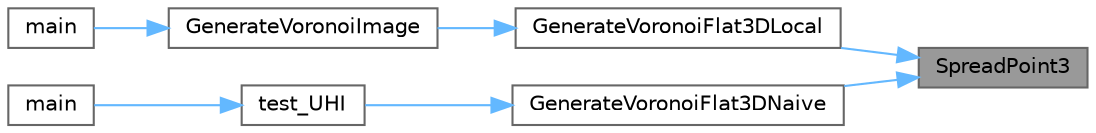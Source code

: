 digraph "SpreadPoint3"
{
 // LATEX_PDF_SIZE
  bgcolor="transparent";
  edge [fontname=Helvetica,fontsize=10,labelfontname=Helvetica,labelfontsize=10];
  node [fontname=Helvetica,fontsize=10,shape=box,height=0.2,width=0.4];
  rankdir="RL";
  Node1 [id="Node000001",label="SpreadPoint3",height=0.2,width=0.4,color="gray40", fillcolor="grey60", style="filled", fontcolor="black",tooltip=" "];
  Node1 -> Node2 [id="edge7_Node000001_Node000002",dir="back",color="steelblue1",style="solid",tooltip=" "];
  Node2 [id="Node000002",label="GenerateVoronoiFlat3DLocal",height=0.2,width=0.4,color="grey40", fillcolor="white", style="filled",URL="$dd/d4e/a00329.html#a4f7681c24ad008b5b20f8147d2938bb0",tooltip="Faster Method for Generating Voronoi Diagrams."];
  Node2 -> Node3 [id="edge8_Node000002_Node000003",dir="back",color="steelblue1",style="solid",tooltip=" "];
  Node3 [id="Node000003",label="GenerateVoronoiImage",height=0.2,width=0.4,color="grey40", fillcolor="white", style="filled",URL="$d3/d07/a00305.html#a450c7f9206bff8de0c177e34e6b5bcf4",tooltip=" "];
  Node3 -> Node4 [id="edge9_Node000003_Node000004",dir="back",color="steelblue1",style="solid",tooltip=" "];
  Node4 [id="Node000004",label="main",height=0.2,width=0.4,color="grey40", fillcolor="white", style="filled",URL="$dc/dee/a00053.html#a048af25ea3eb0571ab780e44e221650e",tooltip=" "];
  Node1 -> Node5 [id="edge10_Node000001_Node000005",dir="back",color="steelblue1",style="solid",tooltip=" "];
  Node5 [id="Node000005",label="GenerateVoronoiFlat3DNaive",height=0.2,width=0.4,color="grey40", fillcolor="white", style="filled",URL="$dd/d4e/a00329.html#a2850e51614bbc71487c7ed52f10fae28",tooltip=" "];
  Node5 -> Node6 [id="edge11_Node000005_Node000006",dir="back",color="steelblue1",style="solid",tooltip=" "];
  Node6 [id="Node000006",label="test_UHI",height=0.2,width=0.4,color="grey40", fillcolor="white", style="filled",URL="$d3/d5e/a00275.html#a24aa285f65de829c8a9791d901405626",tooltip=" "];
  Node6 -> Node7 [id="edge12_Node000006_Node000007",dir="back",color="steelblue1",style="solid",tooltip=" "];
  Node7 [id="Node000007",label="main",height=0.2,width=0.4,color="grey40", fillcolor="white", style="filled",URL="$d6/d2d/a00047.html#a048af25ea3eb0571ab780e44e221650e",tooltip=" "];
}
